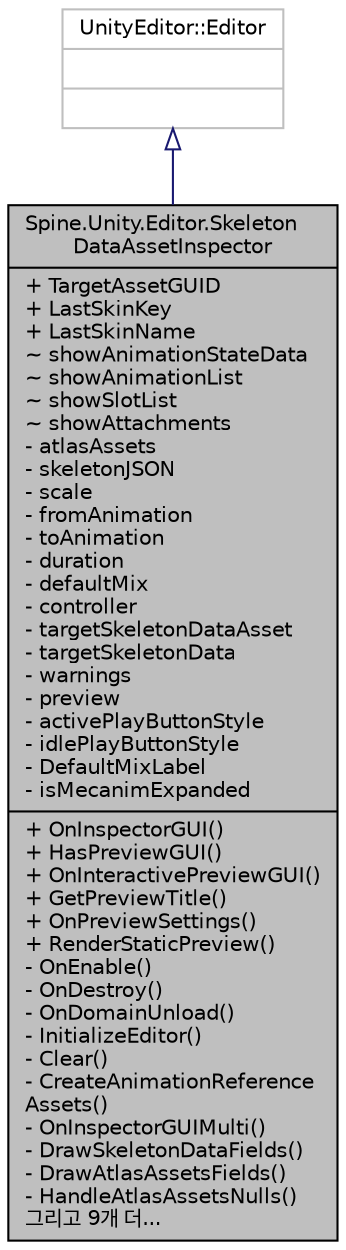 digraph "Spine.Unity.Editor.SkeletonDataAssetInspector"
{
 // LATEX_PDF_SIZE
  edge [fontname="Helvetica",fontsize="10",labelfontname="Helvetica",labelfontsize="10"];
  node [fontname="Helvetica",fontsize="10",shape=record];
  Node1 [label="{Spine.Unity.Editor.Skeleton\lDataAssetInspector\n|+ TargetAssetGUID\l+ LastSkinKey\l+ LastSkinName\l~ showAnimationStateData\l~ showAnimationList\l~ showSlotList\l~ showAttachments\l- atlasAssets\l- skeletonJSON\l- scale\l- fromAnimation\l- toAnimation\l- duration\l- defaultMix\l- controller\l- targetSkeletonDataAsset\l- targetSkeletonData\l- warnings\l- preview\l- activePlayButtonStyle\l- idlePlayButtonStyle\l- DefaultMixLabel\l- isMecanimExpanded\l|+ OnInspectorGUI()\l+ HasPreviewGUI()\l+ OnInteractivePreviewGUI()\l+ GetPreviewTitle()\l+ OnPreviewSettings()\l+ RenderStaticPreview()\l- OnEnable()\l- OnDestroy()\l- OnDomainUnload()\l- InitializeEditor()\l- Clear()\l- CreateAnimationReference\lAssets()\l- OnInspectorGUIMulti()\l- DrawSkeletonDataFields()\l- DrawAtlasAssetsFields()\l- HandleAtlasAssetsNulls()\l그리고 9개 더...\l}",height=0.2,width=0.4,color="black", fillcolor="grey75", style="filled", fontcolor="black",tooltip=" "];
  Node2 -> Node1 [dir="back",color="midnightblue",fontsize="10",style="solid",arrowtail="onormal",fontname="Helvetica"];
  Node2 [label="{UnityEditor::Editor\n||}",height=0.2,width=0.4,color="grey75", fillcolor="white", style="filled",tooltip=" "];
}
